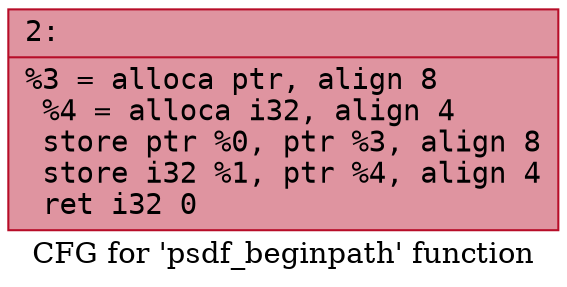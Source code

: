 digraph "CFG for 'psdf_beginpath' function" {
	label="CFG for 'psdf_beginpath' function";

	Node0x600002168eb0 [shape=record,color="#b70d28ff", style=filled, fillcolor="#b70d2870" fontname="Courier",label="{2:\l|  %3 = alloca ptr, align 8\l  %4 = alloca i32, align 4\l  store ptr %0, ptr %3, align 8\l  store i32 %1, ptr %4, align 4\l  ret i32 0\l}"];
}
